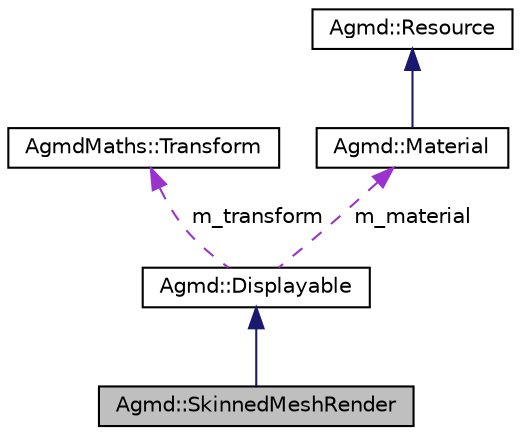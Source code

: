 digraph "Agmd::SkinnedMeshRender"
{
  edge [fontname="Helvetica",fontsize="10",labelfontname="Helvetica",labelfontsize="10"];
  node [fontname="Helvetica",fontsize="10",shape=record];
  Node1 [label="Agmd::SkinnedMeshRender",height=0.2,width=0.4,color="black", fillcolor="grey75", style="filled" fontcolor="black"];
  Node2 -> Node1 [dir="back",color="midnightblue",fontsize="10",style="solid",fontname="Helvetica"];
  Node2 [label="Agmd::Displayable",height=0.2,width=0.4,color="black", fillcolor="white", style="filled",URL="$class_agmd_1_1_displayable.html"];
  Node3 -> Node2 [dir="back",color="darkorchid3",fontsize="10",style="dashed",label=" m_transform" ,fontname="Helvetica"];
  Node3 [label="AgmdMaths::Transform",height=0.2,width=0.4,color="black", fillcolor="white", style="filled",URL="$class_agmd_maths_1_1_transform.html"];
  Node4 -> Node2 [dir="back",color="darkorchid3",fontsize="10",style="dashed",label=" m_material" ,fontname="Helvetica"];
  Node4 [label="Agmd::Material",height=0.2,width=0.4,color="black", fillcolor="white", style="filled",URL="$class_agmd_1_1_material.html"];
  Node5 -> Node4 [dir="back",color="midnightblue",fontsize="10",style="solid",fontname="Helvetica"];
  Node5 [label="Agmd::Resource",height=0.2,width=0.4,color="black", fillcolor="white", style="filled",URL="$class_agmd_1_1_resource.html"];
}
